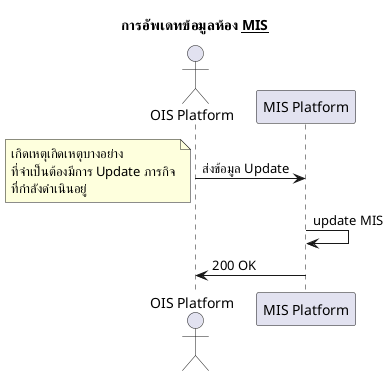 @startuml
Title การอัพเดทข้อมูลห้อง __MIS__
actor "OIS Platform" as OIS
  OIS -> "MIS Platform": ส่งข้อมูล Update
  note left: เกิดเหตุเกิดเหตุบางอย่าง\nที่จำเป็นต้องมีการ Update ภารกิจ\nที่กำลังดำเนินอยู่
  "MIS Platform" -> "MIS Platform": update MIS
  "MIS Platform" -> OIS: 200 OK
@enduml
